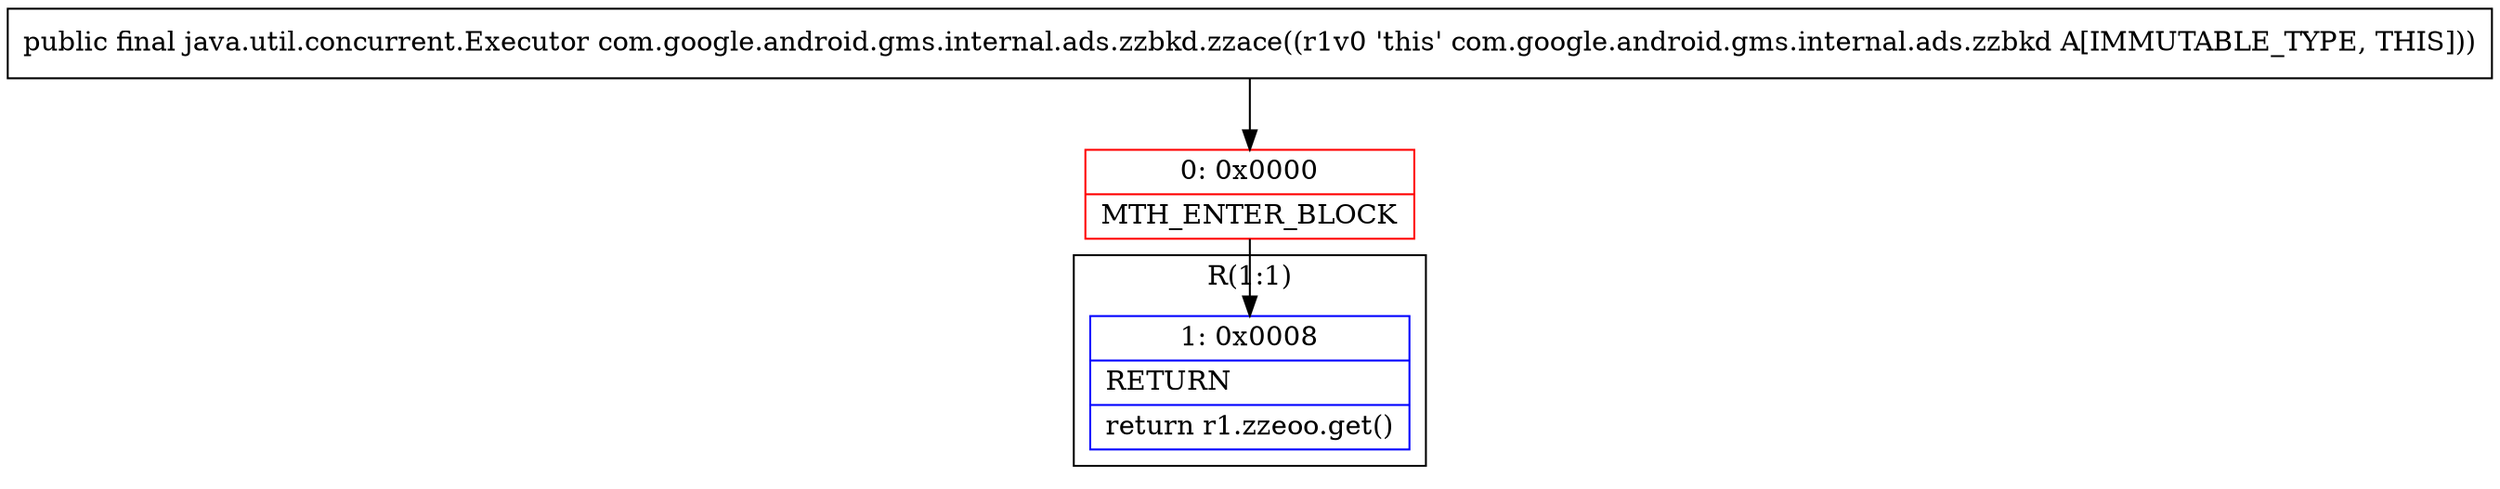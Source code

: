 digraph "CFG forcom.google.android.gms.internal.ads.zzbkd.zzace()Ljava\/util\/concurrent\/Executor;" {
subgraph cluster_Region_571117334 {
label = "R(1:1)";
node [shape=record,color=blue];
Node_1 [shape=record,label="{1\:\ 0x0008|RETURN\l|return r1.zzeoo.get()\l}"];
}
Node_0 [shape=record,color=red,label="{0\:\ 0x0000|MTH_ENTER_BLOCK\l}"];
MethodNode[shape=record,label="{public final java.util.concurrent.Executor com.google.android.gms.internal.ads.zzbkd.zzace((r1v0 'this' com.google.android.gms.internal.ads.zzbkd A[IMMUTABLE_TYPE, THIS])) }"];
MethodNode -> Node_0;
Node_0 -> Node_1;
}

